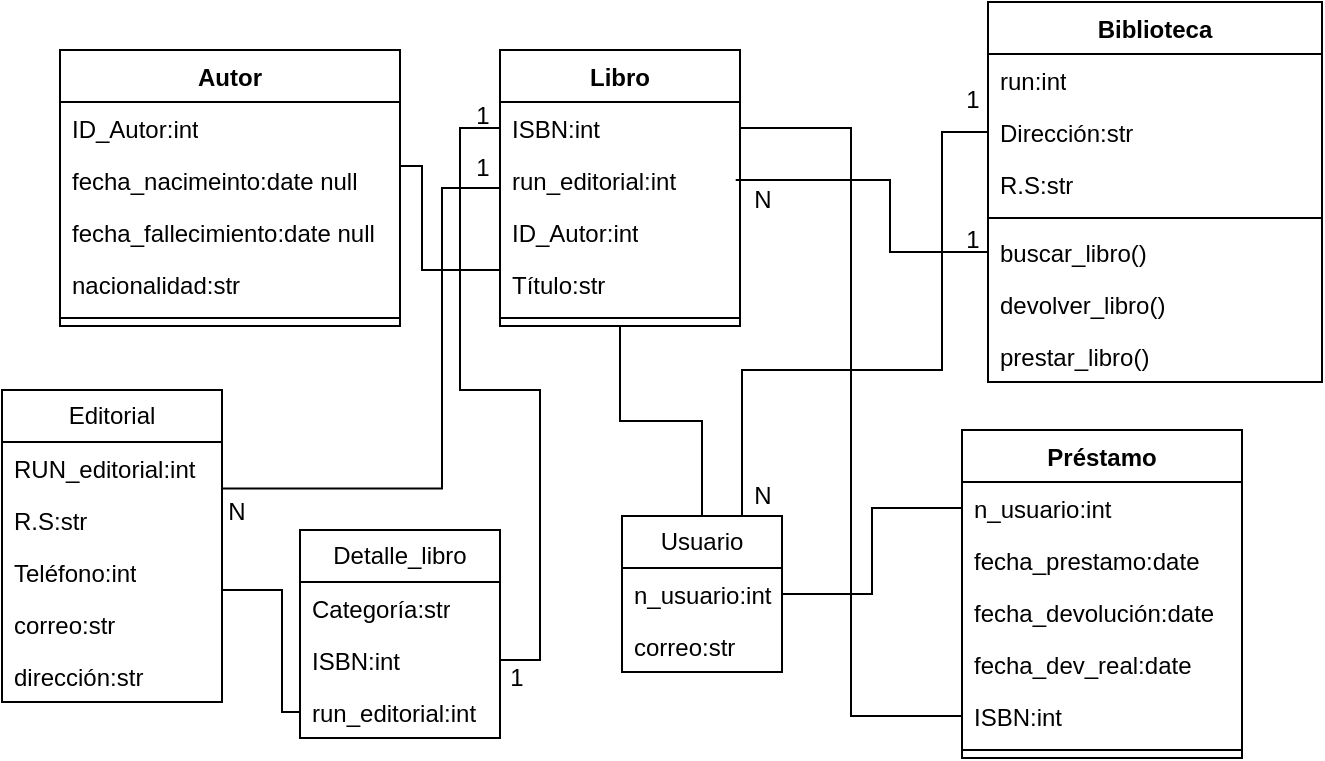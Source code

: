 <mxfile version="24.7.13">
  <diagram name="Página-1" id="Tiepd-8Uq4CCb9P9b49x">
    <mxGraphModel dx="750" dy="431" grid="1" gridSize="10" guides="1" tooltips="1" connect="1" arrows="1" fold="1" page="1" pageScale="1" pageWidth="827" pageHeight="1169" math="0" shadow="0">
      <root>
        <mxCell id="0" />
        <mxCell id="1" parent="0" />
        <mxCell id="4Ll3kn24MF2oAhtjd29M-5" style="edgeStyle=orthogonalEdgeStyle;rounded=0;orthogonalLoop=1;jettySize=auto;html=1;entryX=0.75;entryY=0;entryDx=0;entryDy=0;endArrow=none;endFill=0;exitX=0;exitY=0.5;exitDx=0;exitDy=0;" edge="1" parent="1" source="bmPHCQ38n-288zm-gS6u-69" target="bmPHCQ38n-288zm-gS6u-57">
          <mxGeometry relative="1" as="geometry">
            <Array as="points">
              <mxPoint x="540" y="71" />
              <mxPoint x="540" y="190" />
              <mxPoint x="440" y="190" />
            </Array>
          </mxGeometry>
        </mxCell>
        <mxCell id="bmPHCQ38n-288zm-gS6u-21" value="Biblioteca" style="swimlane;fontStyle=1;align=center;verticalAlign=top;childLayout=stackLayout;horizontal=1;startSize=26;horizontalStack=0;resizeParent=1;resizeParentMax=0;resizeLast=0;collapsible=1;marginBottom=0;whiteSpace=wrap;html=1;" parent="1" vertex="1">
          <mxGeometry x="563" y="6" width="167" height="190" as="geometry" />
        </mxCell>
        <mxCell id="bmPHCQ38n-288zm-gS6u-22" value="run:int" style="text;strokeColor=none;fillColor=none;align=left;verticalAlign=top;spacingLeft=4;spacingRight=4;overflow=hidden;rotatable=0;points=[[0,0.5],[1,0.5]];portConstraint=eastwest;whiteSpace=wrap;html=1;" parent="bmPHCQ38n-288zm-gS6u-21" vertex="1">
          <mxGeometry y="26" width="167" height="26" as="geometry" />
        </mxCell>
        <mxCell id="bmPHCQ38n-288zm-gS6u-69" value="Dirección:str" style="text;strokeColor=none;fillColor=none;align=left;verticalAlign=top;spacingLeft=4;spacingRight=4;overflow=hidden;rotatable=0;points=[[0,0.5],[1,0.5]];portConstraint=eastwest;whiteSpace=wrap;html=1;" parent="bmPHCQ38n-288zm-gS6u-21" vertex="1">
          <mxGeometry y="52" width="167" height="26" as="geometry" />
        </mxCell>
        <mxCell id="bmPHCQ38n-288zm-gS6u-70" value="R.S:str" style="text;strokeColor=none;fillColor=none;align=left;verticalAlign=top;spacingLeft=4;spacingRight=4;overflow=hidden;rotatable=0;points=[[0,0.5],[1,0.5]];portConstraint=eastwest;whiteSpace=wrap;html=1;" parent="bmPHCQ38n-288zm-gS6u-21" vertex="1">
          <mxGeometry y="78" width="167" height="26" as="geometry" />
        </mxCell>
        <mxCell id="bmPHCQ38n-288zm-gS6u-23" value="" style="line;strokeWidth=1;fillColor=none;align=left;verticalAlign=middle;spacingTop=-1;spacingLeft=3;spacingRight=3;rotatable=0;labelPosition=right;points=[];portConstraint=eastwest;strokeColor=inherit;" parent="bmPHCQ38n-288zm-gS6u-21" vertex="1">
          <mxGeometry y="104" width="167" height="8" as="geometry" />
        </mxCell>
        <mxCell id="bmPHCQ38n-288zm-gS6u-24" value="buscar_libro()" style="text;strokeColor=none;fillColor=none;align=left;verticalAlign=top;spacingLeft=4;spacingRight=4;overflow=hidden;rotatable=0;points=[[0,0.5],[1,0.5]];portConstraint=eastwest;whiteSpace=wrap;html=1;" parent="bmPHCQ38n-288zm-gS6u-21" vertex="1">
          <mxGeometry y="112" width="167" height="26" as="geometry" />
        </mxCell>
        <mxCell id="4Ll3kn24MF2oAhtjd29M-23" value="devolver_libro()" style="text;strokeColor=none;fillColor=none;align=left;verticalAlign=top;spacingLeft=4;spacingRight=4;overflow=hidden;rotatable=0;points=[[0,0.5],[1,0.5]];portConstraint=eastwest;whiteSpace=wrap;html=1;" vertex="1" parent="bmPHCQ38n-288zm-gS6u-21">
          <mxGeometry y="138" width="167" height="26" as="geometry" />
        </mxCell>
        <mxCell id="4Ll3kn24MF2oAhtjd29M-14" value="prestar_libro()" style="text;strokeColor=none;fillColor=none;align=left;verticalAlign=top;spacingLeft=4;spacingRight=4;overflow=hidden;rotatable=0;points=[[0,0.5],[1,0.5]];portConstraint=eastwest;whiteSpace=wrap;html=1;" vertex="1" parent="bmPHCQ38n-288zm-gS6u-21">
          <mxGeometry y="164" width="167" height="26" as="geometry" />
        </mxCell>
        <mxCell id="bmPHCQ38n-288zm-gS6u-25" value="Libro" style="swimlane;fontStyle=1;align=center;verticalAlign=top;childLayout=stackLayout;horizontal=1;startSize=26;horizontalStack=0;resizeParent=1;resizeParentMax=0;resizeLast=0;collapsible=1;marginBottom=0;whiteSpace=wrap;html=1;" parent="1" vertex="1">
          <mxGeometry x="319" y="30" width="120" height="138" as="geometry" />
        </mxCell>
        <mxCell id="bmPHCQ38n-288zm-gS6u-26" value="ISBN:int" style="text;strokeColor=none;fillColor=none;align=left;verticalAlign=top;spacingLeft=4;spacingRight=4;overflow=hidden;rotatable=0;points=[[0,0.5],[1,0.5]];portConstraint=eastwest;whiteSpace=wrap;html=1;" parent="bmPHCQ38n-288zm-gS6u-25" vertex="1">
          <mxGeometry y="26" width="120" height="26" as="geometry" />
        </mxCell>
        <mxCell id="bmPHCQ38n-288zm-gS6u-29" value="run_editorial:int" style="text;strokeColor=none;fillColor=none;align=left;verticalAlign=top;spacingLeft=4;spacingRight=4;overflow=hidden;rotatable=0;points=[[0,0.5],[1,0.5]];portConstraint=eastwest;whiteSpace=wrap;html=1;" parent="bmPHCQ38n-288zm-gS6u-25" vertex="1">
          <mxGeometry y="52" width="120" height="26" as="geometry" />
        </mxCell>
        <mxCell id="bmPHCQ38n-288zm-gS6u-30" value="ID_Autor:int" style="text;strokeColor=none;fillColor=none;align=left;verticalAlign=top;spacingLeft=4;spacingRight=4;overflow=hidden;rotatable=0;points=[[0,0.5],[1,0.5]];portConstraint=eastwest;whiteSpace=wrap;html=1;" parent="bmPHCQ38n-288zm-gS6u-25" vertex="1">
          <mxGeometry y="78" width="120" height="26" as="geometry" />
        </mxCell>
        <mxCell id="bmPHCQ38n-288zm-gS6u-31" value="Título:str" style="text;strokeColor=none;fillColor=none;align=left;verticalAlign=top;spacingLeft=4;spacingRight=4;overflow=hidden;rotatable=0;points=[[0,0.5],[1,0.5]];portConstraint=eastwest;whiteSpace=wrap;html=1;" parent="bmPHCQ38n-288zm-gS6u-25" vertex="1">
          <mxGeometry y="104" width="120" height="26" as="geometry" />
        </mxCell>
        <mxCell id="bmPHCQ38n-288zm-gS6u-27" value="" style="line;strokeWidth=1;fillColor=none;align=left;verticalAlign=middle;spacingTop=-1;spacingLeft=3;spacingRight=3;rotatable=0;labelPosition=right;points=[];portConstraint=eastwest;strokeColor=inherit;" parent="bmPHCQ38n-288zm-gS6u-25" vertex="1">
          <mxGeometry y="130" width="120" height="8" as="geometry" />
        </mxCell>
        <mxCell id="bmPHCQ38n-288zm-gS6u-32" value="Autor" style="swimlane;fontStyle=1;align=center;verticalAlign=top;childLayout=stackLayout;horizontal=1;startSize=26;horizontalStack=0;resizeParent=1;resizeParentMax=0;resizeLast=0;collapsible=1;marginBottom=0;whiteSpace=wrap;html=1;" parent="1" vertex="1">
          <mxGeometry x="99" y="30" width="170" height="138" as="geometry" />
        </mxCell>
        <mxCell id="bmPHCQ38n-288zm-gS6u-33" value="ID_Autor:int" style="text;strokeColor=none;fillColor=none;align=left;verticalAlign=top;spacingLeft=4;spacingRight=4;overflow=hidden;rotatable=0;points=[[0,0.5],[1,0.5]];portConstraint=eastwest;whiteSpace=wrap;html=1;" parent="bmPHCQ38n-288zm-gS6u-32" vertex="1">
          <mxGeometry y="26" width="170" height="26" as="geometry" />
        </mxCell>
        <mxCell id="bmPHCQ38n-288zm-gS6u-39" value="fecha_nacimeinto:date null" style="text;strokeColor=none;fillColor=none;align=left;verticalAlign=top;spacingLeft=4;spacingRight=4;overflow=hidden;rotatable=0;points=[[0,0.5],[1,0.5]];portConstraint=eastwest;whiteSpace=wrap;html=1;" parent="bmPHCQ38n-288zm-gS6u-32" vertex="1">
          <mxGeometry y="52" width="170" height="26" as="geometry" />
        </mxCell>
        <mxCell id="bmPHCQ38n-288zm-gS6u-40" value="fecha_fallecimiento:date null" style="text;strokeColor=none;fillColor=none;align=left;verticalAlign=top;spacingLeft=4;spacingRight=4;overflow=hidden;rotatable=0;points=[[0,0.5],[1,0.5]];portConstraint=eastwest;whiteSpace=wrap;html=1;" parent="bmPHCQ38n-288zm-gS6u-32" vertex="1">
          <mxGeometry y="78" width="170" height="26" as="geometry" />
        </mxCell>
        <mxCell id="bmPHCQ38n-288zm-gS6u-41" value="nacionalidad:str" style="text;strokeColor=none;fillColor=none;align=left;verticalAlign=top;spacingLeft=4;spacingRight=4;overflow=hidden;rotatable=0;points=[[0,0.5],[1,0.5]];portConstraint=eastwest;whiteSpace=wrap;html=1;" parent="bmPHCQ38n-288zm-gS6u-32" vertex="1">
          <mxGeometry y="104" width="170" height="26" as="geometry" />
        </mxCell>
        <mxCell id="bmPHCQ38n-288zm-gS6u-37" value="" style="line;strokeWidth=1;fillColor=none;align=left;verticalAlign=middle;spacingTop=-1;spacingLeft=3;spacingRight=3;rotatable=0;labelPosition=right;points=[];portConstraint=eastwest;strokeColor=inherit;" parent="bmPHCQ38n-288zm-gS6u-32" vertex="1">
          <mxGeometry y="130" width="170" height="8" as="geometry" />
        </mxCell>
        <mxCell id="bmPHCQ38n-288zm-gS6u-42" value="Detalle_libro" style="swimlane;fontStyle=0;childLayout=stackLayout;horizontal=1;startSize=26;fillColor=none;horizontalStack=0;resizeParent=1;resizeParentMax=0;resizeLast=0;collapsible=1;marginBottom=0;whiteSpace=wrap;html=1;" parent="1" vertex="1">
          <mxGeometry x="219" y="270" width="100" height="104" as="geometry" />
        </mxCell>
        <mxCell id="bmPHCQ38n-288zm-gS6u-43" value="Categoría:str" style="text;strokeColor=none;fillColor=none;align=left;verticalAlign=top;spacingLeft=4;spacingRight=4;overflow=hidden;rotatable=0;points=[[0,0.5],[1,0.5]];portConstraint=eastwest;whiteSpace=wrap;html=1;" parent="bmPHCQ38n-288zm-gS6u-42" vertex="1">
          <mxGeometry y="26" width="100" height="26" as="geometry" />
        </mxCell>
        <mxCell id="bmPHCQ38n-288zm-gS6u-44" value="ISBN:int" style="text;strokeColor=none;fillColor=none;align=left;verticalAlign=top;spacingLeft=4;spacingRight=4;overflow=hidden;rotatable=0;points=[[0,0.5],[1,0.5]];portConstraint=eastwest;whiteSpace=wrap;html=1;" parent="bmPHCQ38n-288zm-gS6u-42" vertex="1">
          <mxGeometry y="52" width="100" height="26" as="geometry" />
        </mxCell>
        <mxCell id="bmPHCQ38n-288zm-gS6u-45" value="run_editorial:int" style="text;strokeColor=none;fillColor=none;align=left;verticalAlign=top;spacingLeft=4;spacingRight=4;overflow=hidden;rotatable=0;points=[[0,0.5],[1,0.5]];portConstraint=eastwest;whiteSpace=wrap;html=1;" parent="bmPHCQ38n-288zm-gS6u-42" vertex="1">
          <mxGeometry y="78" width="100" height="26" as="geometry" />
        </mxCell>
        <mxCell id="bmPHCQ38n-288zm-gS6u-46" value="Editorial" style="swimlane;fontStyle=0;childLayout=stackLayout;horizontal=1;startSize=26;fillColor=none;horizontalStack=0;resizeParent=1;resizeParentMax=0;resizeLast=0;collapsible=1;marginBottom=0;whiteSpace=wrap;html=1;" parent="1" vertex="1">
          <mxGeometry x="70" y="200" width="110" height="156" as="geometry" />
        </mxCell>
        <mxCell id="bmPHCQ38n-288zm-gS6u-47" value="RUN_editorial:int" style="text;strokeColor=none;fillColor=none;align=left;verticalAlign=top;spacingLeft=4;spacingRight=4;overflow=hidden;rotatable=0;points=[[0,0.5],[1,0.5]];portConstraint=eastwest;whiteSpace=wrap;html=1;" parent="bmPHCQ38n-288zm-gS6u-46" vertex="1">
          <mxGeometry y="26" width="110" height="26" as="geometry" />
        </mxCell>
        <mxCell id="bmPHCQ38n-288zm-gS6u-48" value="R.S:str" style="text;strokeColor=none;fillColor=none;align=left;verticalAlign=top;spacingLeft=4;spacingRight=4;overflow=hidden;rotatable=0;points=[[0,0.5],[1,0.5]];portConstraint=eastwest;whiteSpace=wrap;html=1;" parent="bmPHCQ38n-288zm-gS6u-46" vertex="1">
          <mxGeometry y="52" width="110" height="26" as="geometry" />
        </mxCell>
        <mxCell id="bmPHCQ38n-288zm-gS6u-49" value="Teléfono:int" style="text;strokeColor=none;fillColor=none;align=left;verticalAlign=top;spacingLeft=4;spacingRight=4;overflow=hidden;rotatable=0;points=[[0,0.5],[1,0.5]];portConstraint=eastwest;whiteSpace=wrap;html=1;" parent="bmPHCQ38n-288zm-gS6u-46" vertex="1">
          <mxGeometry y="78" width="110" height="26" as="geometry" />
        </mxCell>
        <mxCell id="bmPHCQ38n-288zm-gS6u-50" value="correo:str" style="text;strokeColor=none;fillColor=none;align=left;verticalAlign=top;spacingLeft=4;spacingRight=4;overflow=hidden;rotatable=0;points=[[0,0.5],[1,0.5]];portConstraint=eastwest;whiteSpace=wrap;html=1;" parent="bmPHCQ38n-288zm-gS6u-46" vertex="1">
          <mxGeometry y="104" width="110" height="26" as="geometry" />
        </mxCell>
        <mxCell id="bmPHCQ38n-288zm-gS6u-51" value="dirección:str" style="text;strokeColor=none;fillColor=none;align=left;verticalAlign=top;spacingLeft=4;spacingRight=4;overflow=hidden;rotatable=0;points=[[0,0.5],[1,0.5]];portConstraint=eastwest;whiteSpace=wrap;html=1;" parent="bmPHCQ38n-288zm-gS6u-46" vertex="1">
          <mxGeometry y="130" width="110" height="26" as="geometry" />
        </mxCell>
        <mxCell id="4Ll3kn24MF2oAhtjd29M-6" style="edgeStyle=orthogonalEdgeStyle;rounded=0;orthogonalLoop=1;jettySize=auto;html=1;entryX=0.5;entryY=1;entryDx=0;entryDy=0;endArrow=none;endFill=0;" edge="1" parent="1" source="bmPHCQ38n-288zm-gS6u-57" target="bmPHCQ38n-288zm-gS6u-25">
          <mxGeometry relative="1" as="geometry" />
        </mxCell>
        <mxCell id="bmPHCQ38n-288zm-gS6u-57" value="Usuario" style="swimlane;fontStyle=0;childLayout=stackLayout;horizontal=1;startSize=26;fillColor=none;horizontalStack=0;resizeParent=1;resizeParentMax=0;resizeLast=0;collapsible=1;marginBottom=0;whiteSpace=wrap;html=1;" parent="1" vertex="1">
          <mxGeometry x="380" y="263" width="80" height="78" as="geometry" />
        </mxCell>
        <mxCell id="bmPHCQ38n-288zm-gS6u-58" value="n_usuario:int" style="text;strokeColor=none;fillColor=none;align=left;verticalAlign=top;spacingLeft=4;spacingRight=4;overflow=hidden;rotatable=0;points=[[0,0.5],[1,0.5]];portConstraint=eastwest;whiteSpace=wrap;html=1;" parent="bmPHCQ38n-288zm-gS6u-57" vertex="1">
          <mxGeometry y="26" width="80" height="26" as="geometry" />
        </mxCell>
        <mxCell id="bmPHCQ38n-288zm-gS6u-59" value="correo:str" style="text;strokeColor=none;fillColor=none;align=left;verticalAlign=top;spacingLeft=4;spacingRight=4;overflow=hidden;rotatable=0;points=[[0,0.5],[1,0.5]];portConstraint=eastwest;whiteSpace=wrap;html=1;" parent="bmPHCQ38n-288zm-gS6u-57" vertex="1">
          <mxGeometry y="52" width="80" height="26" as="geometry" />
        </mxCell>
        <mxCell id="bmPHCQ38n-288zm-gS6u-61" value="Préstamo" style="swimlane;fontStyle=1;align=center;verticalAlign=top;childLayout=stackLayout;horizontal=1;startSize=26;horizontalStack=0;resizeParent=1;resizeParentMax=0;resizeLast=0;collapsible=1;marginBottom=0;whiteSpace=wrap;html=1;" parent="1" vertex="1">
          <mxGeometry x="550" y="220" width="140" height="164" as="geometry" />
        </mxCell>
        <mxCell id="bmPHCQ38n-288zm-gS6u-62" value="n_usuario:int" style="text;strokeColor=none;fillColor=none;align=left;verticalAlign=top;spacingLeft=4;spacingRight=4;overflow=hidden;rotatable=0;points=[[0,0.5],[1,0.5]];portConstraint=eastwest;whiteSpace=wrap;html=1;" parent="bmPHCQ38n-288zm-gS6u-61" vertex="1">
          <mxGeometry y="26" width="140" height="26" as="geometry" />
        </mxCell>
        <mxCell id="bmPHCQ38n-288zm-gS6u-66" value="fecha_prestamo:date" style="text;strokeColor=none;fillColor=none;align=left;verticalAlign=top;spacingLeft=4;spacingRight=4;overflow=hidden;rotatable=0;points=[[0,0.5],[1,0.5]];portConstraint=eastwest;whiteSpace=wrap;html=1;" parent="bmPHCQ38n-288zm-gS6u-61" vertex="1">
          <mxGeometry y="52" width="140" height="26" as="geometry" />
        </mxCell>
        <mxCell id="bmPHCQ38n-288zm-gS6u-67" value="fecha_devolución:date" style="text;strokeColor=none;fillColor=none;align=left;verticalAlign=top;spacingLeft=4;spacingRight=4;overflow=hidden;rotatable=0;points=[[0,0.5],[1,0.5]];portConstraint=eastwest;whiteSpace=wrap;html=1;" parent="bmPHCQ38n-288zm-gS6u-61" vertex="1">
          <mxGeometry y="78" width="140" height="26" as="geometry" />
        </mxCell>
        <mxCell id="bmPHCQ38n-288zm-gS6u-68" value="fecha_dev_real:date" style="text;strokeColor=none;fillColor=none;align=left;verticalAlign=top;spacingLeft=4;spacingRight=4;overflow=hidden;rotatable=0;points=[[0,0.5],[1,0.5]];portConstraint=eastwest;whiteSpace=wrap;html=1;" parent="bmPHCQ38n-288zm-gS6u-61" vertex="1">
          <mxGeometry y="104" width="140" height="26" as="geometry" />
        </mxCell>
        <mxCell id="bmPHCQ38n-288zm-gS6u-65" value="ISBN:int" style="text;strokeColor=none;fillColor=none;align=left;verticalAlign=top;spacingLeft=4;spacingRight=4;overflow=hidden;rotatable=0;points=[[0,0.5],[1,0.5]];portConstraint=eastwest;whiteSpace=wrap;html=1;" parent="bmPHCQ38n-288zm-gS6u-61" vertex="1">
          <mxGeometry y="130" width="140" height="26" as="geometry" />
        </mxCell>
        <mxCell id="bmPHCQ38n-288zm-gS6u-63" value="" style="line;strokeWidth=1;fillColor=none;align=left;verticalAlign=middle;spacingTop=-1;spacingLeft=3;spacingRight=3;rotatable=0;labelPosition=right;points=[];portConstraint=eastwest;strokeColor=inherit;" parent="bmPHCQ38n-288zm-gS6u-61" vertex="1">
          <mxGeometry y="156" width="140" height="8" as="geometry" />
        </mxCell>
        <mxCell id="4Ll3kn24MF2oAhtjd29M-2" style="edgeStyle=orthogonalEdgeStyle;rounded=0;orthogonalLoop=1;jettySize=auto;html=1;entryX=1;entryY=0.5;entryDx=0;entryDy=0;endArrow=none;endFill=0;" edge="1" parent="1" source="bmPHCQ38n-288zm-gS6u-65" target="bmPHCQ38n-288zm-gS6u-26">
          <mxGeometry relative="1" as="geometry" />
        </mxCell>
        <mxCell id="4Ll3kn24MF2oAhtjd29M-3" style="edgeStyle=orthogonalEdgeStyle;rounded=0;orthogonalLoop=1;jettySize=auto;html=1;entryX=1;entryY=0.5;entryDx=0;entryDy=0;endArrow=none;endFill=0;" edge="1" parent="1" source="bmPHCQ38n-288zm-gS6u-62" target="bmPHCQ38n-288zm-gS6u-58">
          <mxGeometry relative="1" as="geometry" />
        </mxCell>
        <mxCell id="4Ll3kn24MF2oAhtjd29M-7" style="edgeStyle=orthogonalEdgeStyle;rounded=0;orthogonalLoop=1;jettySize=auto;html=1;entryX=1;entryY=0.5;entryDx=0;entryDy=0;endArrow=none;endFill=0;" edge="1" parent="1">
          <mxGeometry relative="1" as="geometry">
            <mxPoint x="319" y="140" as="sourcePoint" />
            <mxPoint x="269" y="88.0" as="targetPoint" />
            <Array as="points">
              <mxPoint x="280" y="140" />
              <mxPoint x="280" y="88" />
            </Array>
          </mxGeometry>
        </mxCell>
        <mxCell id="4Ll3kn24MF2oAhtjd29M-9" style="edgeStyle=orthogonalEdgeStyle;rounded=0;orthogonalLoop=1;jettySize=auto;html=1;entryX=0;entryY=0.5;entryDx=0;entryDy=0;endArrow=none;endFill=0;" edge="1" parent="1" source="bmPHCQ38n-288zm-gS6u-44" target="bmPHCQ38n-288zm-gS6u-26">
          <mxGeometry relative="1" as="geometry">
            <Array as="points">
              <mxPoint x="339" y="335" />
              <mxPoint x="339" y="200" />
              <mxPoint x="299" y="200" />
              <mxPoint x="299" y="69" />
            </Array>
          </mxGeometry>
        </mxCell>
        <mxCell id="4Ll3kn24MF2oAhtjd29M-11" style="edgeStyle=orthogonalEdgeStyle;rounded=0;orthogonalLoop=1;jettySize=auto;html=1;entryX=1;entryY=0.5;entryDx=0;entryDy=0;endArrow=none;endFill=0;" edge="1" parent="1" source="bmPHCQ38n-288zm-gS6u-45" target="bmPHCQ38n-288zm-gS6u-47">
          <mxGeometry relative="1" as="geometry">
            <Array as="points">
              <mxPoint x="210" y="361" />
              <mxPoint x="210" y="300" />
              <mxPoint x="180" y="300" />
            </Array>
          </mxGeometry>
        </mxCell>
        <mxCell id="4Ll3kn24MF2oAhtjd29M-12" value="1" style="text;html=1;align=center;verticalAlign=middle;resizable=0;points=[];autosize=1;strokeColor=none;fillColor=none;" vertex="1" parent="1">
          <mxGeometry x="540" y="40" width="30" height="30" as="geometry" />
        </mxCell>
        <mxCell id="4Ll3kn24MF2oAhtjd29M-13" value="N" style="text;html=1;align=center;verticalAlign=middle;resizable=0;points=[];autosize=1;strokeColor=none;fillColor=none;" vertex="1" parent="1">
          <mxGeometry x="435" y="238" width="30" height="30" as="geometry" />
        </mxCell>
        <mxCell id="4Ll3kn24MF2oAhtjd29M-16" value="1" style="text;html=1;align=center;verticalAlign=middle;resizable=0;points=[];autosize=1;strokeColor=none;fillColor=none;" vertex="1" parent="1">
          <mxGeometry x="540" y="110" width="30" height="30" as="geometry" />
        </mxCell>
        <mxCell id="4Ll3kn24MF2oAhtjd29M-17" value="N" style="text;html=1;align=center;verticalAlign=middle;resizable=0;points=[];autosize=1;strokeColor=none;fillColor=none;" vertex="1" parent="1">
          <mxGeometry x="435" y="90" width="30" height="30" as="geometry" />
        </mxCell>
        <mxCell id="4Ll3kn24MF2oAhtjd29M-19" style="edgeStyle=orthogonalEdgeStyle;rounded=0;orthogonalLoop=1;jettySize=auto;html=1;entryX=0.062;entryY=0.167;entryDx=0;entryDy=0;entryPerimeter=0;endArrow=none;endFill=0;" edge="1" parent="1" source="bmPHCQ38n-288zm-gS6u-24" target="4Ll3kn24MF2oAhtjd29M-17">
          <mxGeometry relative="1" as="geometry" />
        </mxCell>
        <mxCell id="4Ll3kn24MF2oAhtjd29M-20" value="1" style="text;html=1;align=center;verticalAlign=middle;resizable=0;points=[];autosize=1;strokeColor=none;fillColor=none;" vertex="1" parent="1">
          <mxGeometry x="295" y="48" width="30" height="30" as="geometry" />
        </mxCell>
        <mxCell id="4Ll3kn24MF2oAhtjd29M-21" value="1" style="text;html=1;align=center;verticalAlign=middle;resizable=0;points=[];autosize=1;strokeColor=none;fillColor=none;" vertex="1" parent="1">
          <mxGeometry x="312" y="329" width="30" height="30" as="geometry" />
        </mxCell>
        <mxCell id="4Ll3kn24MF2oAhtjd29M-22" style="edgeStyle=orthogonalEdgeStyle;rounded=0;orthogonalLoop=1;jettySize=auto;html=1;entryX=1.003;entryY=0.896;entryDx=0;entryDy=0;entryPerimeter=0;endArrow=none;endFill=0;" edge="1" parent="1" source="bmPHCQ38n-288zm-gS6u-25" target="bmPHCQ38n-288zm-gS6u-47">
          <mxGeometry relative="1" as="geometry">
            <Array as="points">
              <mxPoint x="290" y="99" />
              <mxPoint x="290" y="249" />
            </Array>
          </mxGeometry>
        </mxCell>
        <mxCell id="4Ll3kn24MF2oAhtjd29M-24" value="1" style="text;html=1;align=center;verticalAlign=middle;resizable=0;points=[];autosize=1;strokeColor=none;fillColor=none;" vertex="1" parent="1">
          <mxGeometry x="295" y="74" width="30" height="30" as="geometry" />
        </mxCell>
        <mxCell id="4Ll3kn24MF2oAhtjd29M-26" value="N" style="text;html=1;align=center;verticalAlign=middle;resizable=0;points=[];autosize=1;strokeColor=none;fillColor=none;" vertex="1" parent="1">
          <mxGeometry x="172" y="246" width="30" height="30" as="geometry" />
        </mxCell>
      </root>
    </mxGraphModel>
  </diagram>
</mxfile>
